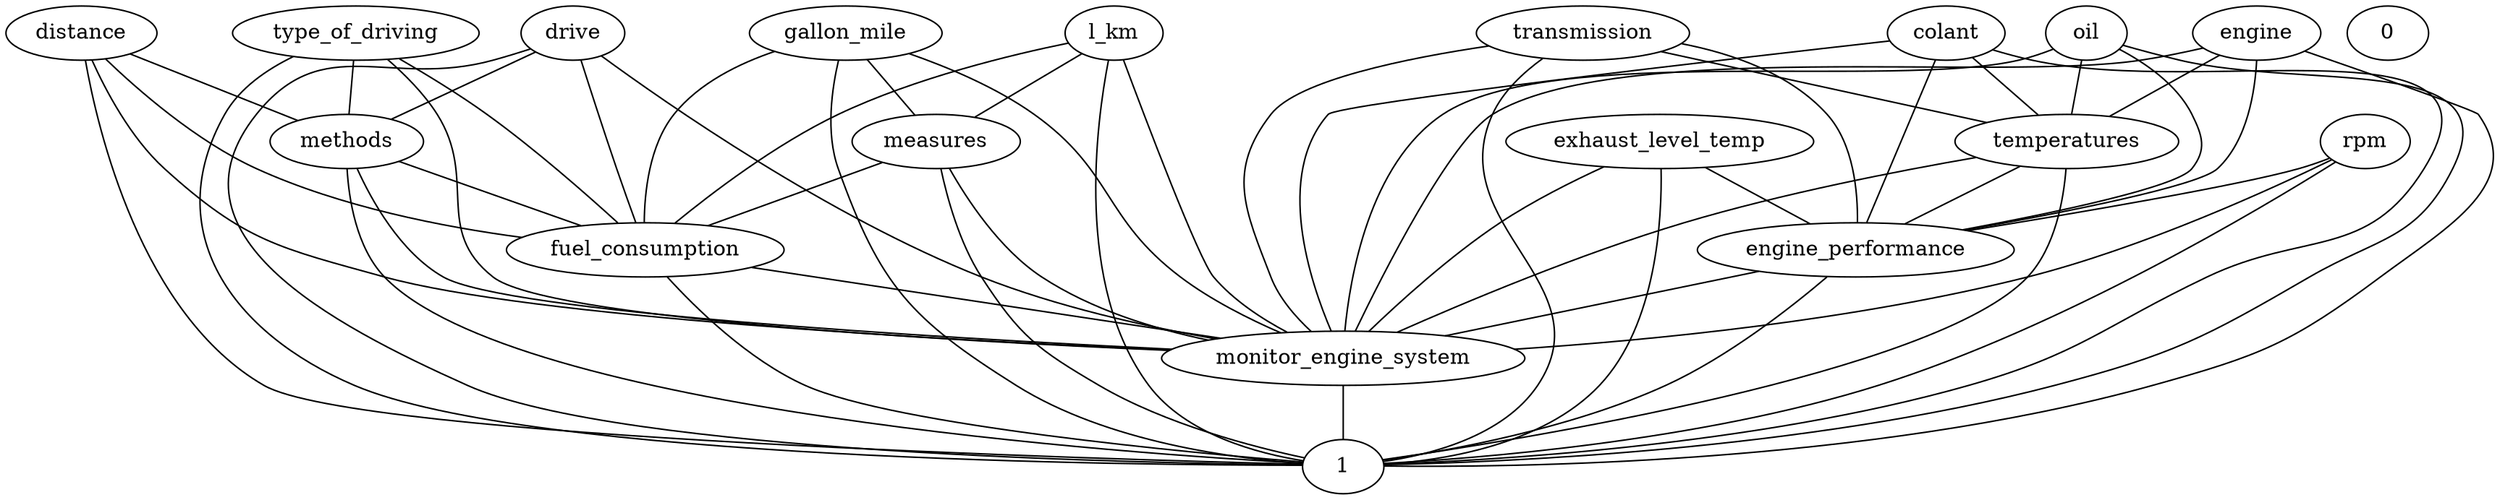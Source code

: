 graph G {
  transmission;
  temperatures;
  exhaust_level_temp;
  distance;
  drive;
  rpm;
  fuel_consumption;
  type_of_driving;
  engine;
  gallon_mile;
  l_km;
  colant;
  methods;
  engine_performance;
  measures;
  oil;
  0;
  monitor_engine_system;
  1;
  monitor_engine_system -- 1;
  rpm -- engine_performance;
  engine -- temperatures;
  temperatures -- engine_performance;
  engine_performance -- monitor_engine_system;
  measures -- fuel_consumption;
  exhaust_level_temp -- engine_performance;
  l_km -- measures;
  distance -- methods;
  oil -- temperatures;
  gallon_mile -- measures;
  fuel_consumption -- monitor_engine_system;
  methods -- fuel_consumption;
  type_of_driving -- methods;
  drive -- methods;
  colant -- temperatures;
  transmission -- temperatures;
  transmission -- engine_performance;
  temperatures -- monitor_engine_system;
  exhaust_level_temp -- monitor_engine_system;
  distance -- fuel_consumption;
  drive -- fuel_consumption;
  rpm -- monitor_engine_system;
  fuel_consumption -- 1;
  type_of_driving -- fuel_consumption;
  engine -- engine_performance;
  engine -- monitor_engine_system;
  gallon_mile -- fuel_consumption;
  l_km -- fuel_consumption;
  colant -- engine_performance;
  colant -- monitor_engine_system;
  methods -- monitor_engine_system;
  methods -- 1;
  engine_performance -- 1;
  measures -- monitor_engine_system;
  measures -- 1;
  oil -- engine_performance;
  oil -- monitor_engine_system;
  transmission -- monitor_engine_system;
  transmission -- 1;
  temperatures -- 1;
  exhaust_level_temp -- 1;
  distance -- monitor_engine_system;
  distance -- 1;
  drive -- monitor_engine_system;
  drive -- 1;
  rpm -- 1;
  type_of_driving -- monitor_engine_system;
  type_of_driving -- 1;
  engine -- 1;
  gallon_mile -- monitor_engine_system;
  gallon_mile -- 1;
  l_km -- monitor_engine_system;
  l_km -- 1;
  colant -- 1;
  oil -- 1;
}
